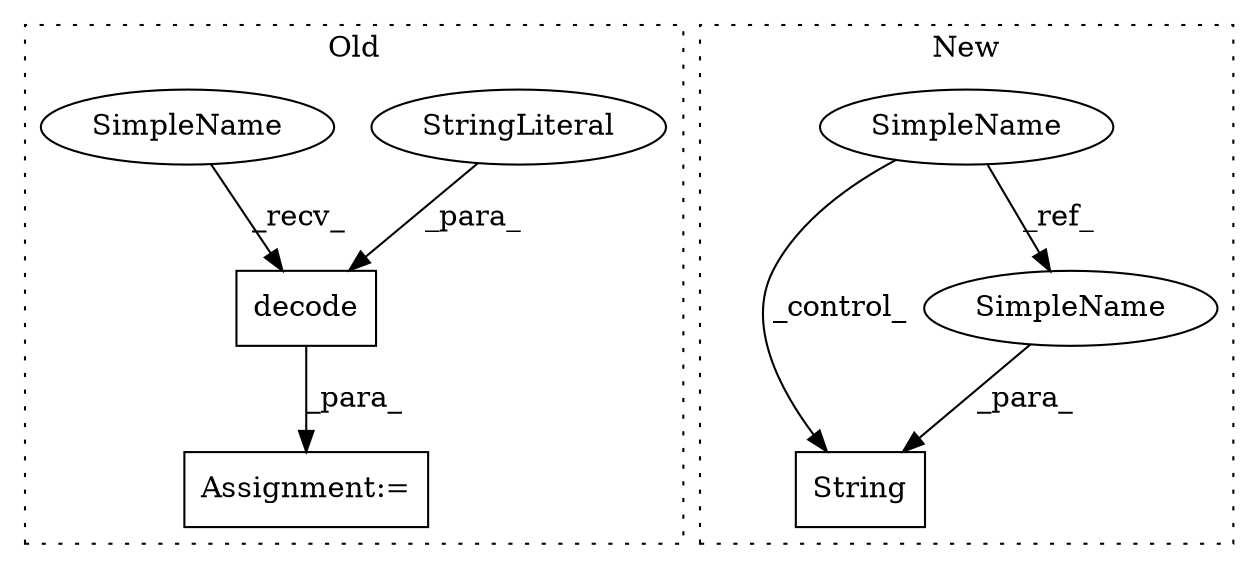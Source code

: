digraph G {
subgraph cluster0 {
1 [label="decode" a="32" s="7369,7382" l="7,1" shape="box"];
3 [label="StringLiteral" a="45" s="7376" l="6" shape="ellipse"];
4 [label="Assignment:=" a="7" s="7361" l="1" shape="box"];
7 [label="SimpleName" a="42" s="7362" l="6" shape="ellipse"];
label = "Old";
style="dotted";
}
subgraph cluster1 {
2 [label="String" a="32" s="7074,7087" l="7,1" shape="box"];
5 [label="SimpleName" a="42" s="5129" l="6" shape="ellipse"];
6 [label="SimpleName" a="42" s="7081" l="6" shape="ellipse"];
label = "New";
style="dotted";
}
1 -> 4 [label="_para_"];
3 -> 1 [label="_para_"];
5 -> 2 [label="_control_"];
5 -> 6 [label="_ref_"];
6 -> 2 [label="_para_"];
7 -> 1 [label="_recv_"];
}